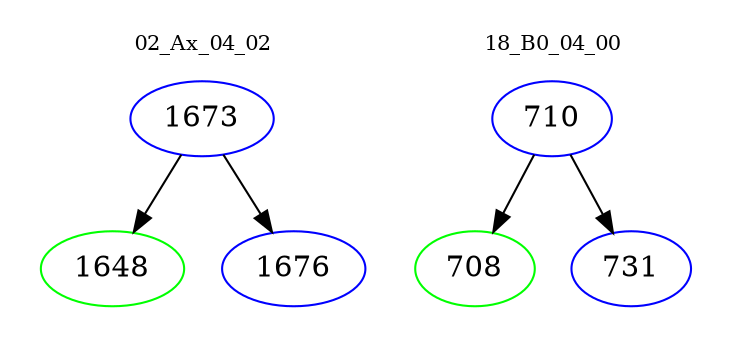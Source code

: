 digraph{
subgraph cluster_0 {
color = white
label = "02_Ax_04_02";
fontsize=10;
T0_1673 [label="1673", color="blue"]
T0_1673 -> T0_1648 [color="black"]
T0_1648 [label="1648", color="green"]
T0_1673 -> T0_1676 [color="black"]
T0_1676 [label="1676", color="blue"]
}
subgraph cluster_1 {
color = white
label = "18_B0_04_00";
fontsize=10;
T1_710 [label="710", color="blue"]
T1_710 -> T1_708 [color="black"]
T1_708 [label="708", color="green"]
T1_710 -> T1_731 [color="black"]
T1_731 [label="731", color="blue"]
}
}
